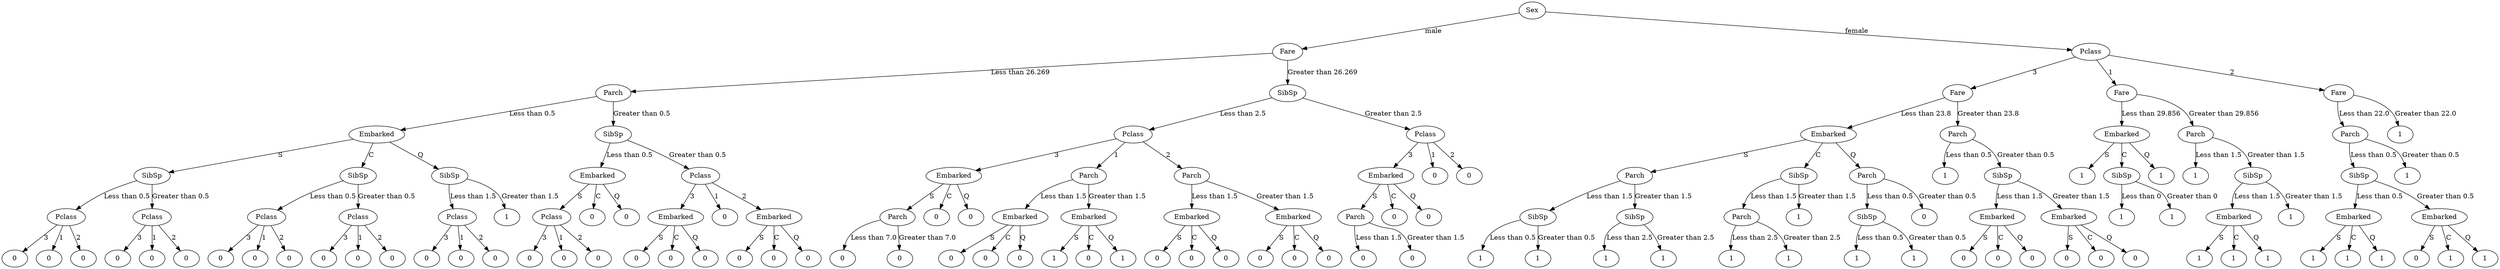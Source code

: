 digraph G {
	Sex
	Faremale [label=Fare]
	Sex -> Faremale [label=male]
	"FaremaleParchLess than" [label=Parch]
	Faremale -> "FaremaleParchLess than" [label="Less than 26.269"]
	"FaremaleParchLess thanEmbarkedLess than" [label=Embarked]
	"FaremaleParchLess than" -> "FaremaleParchLess thanEmbarkedLess than" [label="Less than 0.5"]
	"FaremaleParchLess thanEmbarkedLess thanSibSpS" [label=SibSp]
	"FaremaleParchLess thanEmbarkedLess than" -> "FaremaleParchLess thanEmbarkedLess thanSibSpS" [label=S]
	"FaremaleParchLess thanEmbarkedLess thanSibSpSPclassLess than" [label=Pclass]
	"FaremaleParchLess thanEmbarkedLess thanSibSpS" -> "FaremaleParchLess thanEmbarkedLess thanSibSpSPclassLess than" [label="Less than 0.5"]
	"FaremaleParchLess thanEmbarkedLess thanSibSpSPclassLess than30" [label=0]
	"FaremaleParchLess thanEmbarkedLess thanSibSpSPclassLess than" -> "FaremaleParchLess thanEmbarkedLess thanSibSpSPclassLess than30" [label=3]
	"FaremaleParchLess thanEmbarkedLess thanSibSpSPclassLess than10" [label=0]
	"FaremaleParchLess thanEmbarkedLess thanSibSpSPclassLess than" -> "FaremaleParchLess thanEmbarkedLess thanSibSpSPclassLess than10" [label=1]
	"FaremaleParchLess thanEmbarkedLess thanSibSpSPclassLess than20" [label=0]
	"FaremaleParchLess thanEmbarkedLess thanSibSpSPclassLess than" -> "FaremaleParchLess thanEmbarkedLess thanSibSpSPclassLess than20" [label=2]
	"FaremaleParchLess thanEmbarkedLess thanSibSpSPclassGreater than" [label=Pclass]
	"FaremaleParchLess thanEmbarkedLess thanSibSpS" -> "FaremaleParchLess thanEmbarkedLess thanSibSpSPclassGreater than" [label="Greater than 0.5"]
	"FaremaleParchLess thanEmbarkedLess thanSibSpSPclassGreater than30" [label=0]
	"FaremaleParchLess thanEmbarkedLess thanSibSpSPclassGreater than" -> "FaremaleParchLess thanEmbarkedLess thanSibSpSPclassGreater than30" [label=3]
	"FaremaleParchLess thanEmbarkedLess thanSibSpSPclassGreater than10" [label=0]
	"FaremaleParchLess thanEmbarkedLess thanSibSpSPclassGreater than" -> "FaremaleParchLess thanEmbarkedLess thanSibSpSPclassGreater than10" [label=1]
	"FaremaleParchLess thanEmbarkedLess thanSibSpSPclassGreater than20" [label=0]
	"FaremaleParchLess thanEmbarkedLess thanSibSpSPclassGreater than" -> "FaremaleParchLess thanEmbarkedLess thanSibSpSPclassGreater than20" [label=2]
	"FaremaleParchLess thanEmbarkedLess thanSibSpC" [label=SibSp]
	"FaremaleParchLess thanEmbarkedLess than" -> "FaremaleParchLess thanEmbarkedLess thanSibSpC" [label=C]
	"FaremaleParchLess thanEmbarkedLess thanSibSpCPclassLess than" [label=Pclass]
	"FaremaleParchLess thanEmbarkedLess thanSibSpC" -> "FaremaleParchLess thanEmbarkedLess thanSibSpCPclassLess than" [label="Less than 0.5"]
	"FaremaleParchLess thanEmbarkedLess thanSibSpCPclassLess than30" [label=0]
	"FaremaleParchLess thanEmbarkedLess thanSibSpCPclassLess than" -> "FaremaleParchLess thanEmbarkedLess thanSibSpCPclassLess than30" [label=3]
	"FaremaleParchLess thanEmbarkedLess thanSibSpCPclassLess than10" [label=0]
	"FaremaleParchLess thanEmbarkedLess thanSibSpCPclassLess than" -> "FaremaleParchLess thanEmbarkedLess thanSibSpCPclassLess than10" [label=1]
	"FaremaleParchLess thanEmbarkedLess thanSibSpCPclassLess than20" [label=0]
	"FaremaleParchLess thanEmbarkedLess thanSibSpCPclassLess than" -> "FaremaleParchLess thanEmbarkedLess thanSibSpCPclassLess than20" [label=2]
	"FaremaleParchLess thanEmbarkedLess thanSibSpCPclassGreater than" [label=Pclass]
	"FaremaleParchLess thanEmbarkedLess thanSibSpC" -> "FaremaleParchLess thanEmbarkedLess thanSibSpCPclassGreater than" [label="Greater than 0.5"]
	"FaremaleParchLess thanEmbarkedLess thanSibSpCPclassGreater than30" [label=0]
	"FaremaleParchLess thanEmbarkedLess thanSibSpCPclassGreater than" -> "FaremaleParchLess thanEmbarkedLess thanSibSpCPclassGreater than30" [label=3]
	"FaremaleParchLess thanEmbarkedLess thanSibSpCPclassGreater than10" [label=0]
	"FaremaleParchLess thanEmbarkedLess thanSibSpCPclassGreater than" -> "FaremaleParchLess thanEmbarkedLess thanSibSpCPclassGreater than10" [label=1]
	"FaremaleParchLess thanEmbarkedLess thanSibSpCPclassGreater than20" [label=0]
	"FaremaleParchLess thanEmbarkedLess thanSibSpCPclassGreater than" -> "FaremaleParchLess thanEmbarkedLess thanSibSpCPclassGreater than20" [label=2]
	"FaremaleParchLess thanEmbarkedLess thanSibSpQ" [label=SibSp]
	"FaremaleParchLess thanEmbarkedLess than" -> "FaremaleParchLess thanEmbarkedLess thanSibSpQ" [label=Q]
	"FaremaleParchLess thanEmbarkedLess thanSibSpQPclassLess than" [label=Pclass]
	"FaremaleParchLess thanEmbarkedLess thanSibSpQ" -> "FaremaleParchLess thanEmbarkedLess thanSibSpQPclassLess than" [label="Less than 1.5"]
	"FaremaleParchLess thanEmbarkedLess thanSibSpQPclassLess than30" [label=0]
	"FaremaleParchLess thanEmbarkedLess thanSibSpQPclassLess than" -> "FaremaleParchLess thanEmbarkedLess thanSibSpQPclassLess than30" [label=3]
	"FaremaleParchLess thanEmbarkedLess thanSibSpQPclassLess than10" [label=0]
	"FaremaleParchLess thanEmbarkedLess thanSibSpQPclassLess than" -> "FaremaleParchLess thanEmbarkedLess thanSibSpQPclassLess than10" [label=1]
	"FaremaleParchLess thanEmbarkedLess thanSibSpQPclassLess than20" [label=0]
	"FaremaleParchLess thanEmbarkedLess thanSibSpQPclassLess than" -> "FaremaleParchLess thanEmbarkedLess thanSibSpQPclassLess than20" [label=2]
	"FaremaleParchLess thanEmbarkedLess thanSibSpQGreater than1" [label=1]
	"FaremaleParchLess thanEmbarkedLess thanSibSpQ" -> "FaremaleParchLess thanEmbarkedLess thanSibSpQGreater than1" [label="Greater than 1.5"]
	"FaremaleParchLess thanSibSpGreater than" [label=SibSp]
	"FaremaleParchLess than" -> "FaremaleParchLess thanSibSpGreater than" [label="Greater than 0.5"]
	"FaremaleParchLess thanSibSpGreater thanEmbarkedLess than" [label=Embarked]
	"FaremaleParchLess thanSibSpGreater than" -> "FaremaleParchLess thanSibSpGreater thanEmbarkedLess than" [label="Less than 0.5"]
	"FaremaleParchLess thanSibSpGreater thanEmbarkedLess thanPclassS" [label=Pclass]
	"FaremaleParchLess thanSibSpGreater thanEmbarkedLess than" -> "FaremaleParchLess thanSibSpGreater thanEmbarkedLess thanPclassS" [label=S]
	"FaremaleParchLess thanSibSpGreater thanEmbarkedLess thanPclassS30" [label=0]
	"FaremaleParchLess thanSibSpGreater thanEmbarkedLess thanPclassS" -> "FaremaleParchLess thanSibSpGreater thanEmbarkedLess thanPclassS30" [label=3]
	"FaremaleParchLess thanSibSpGreater thanEmbarkedLess thanPclassS10" [label=0]
	"FaremaleParchLess thanSibSpGreater thanEmbarkedLess thanPclassS" -> "FaremaleParchLess thanSibSpGreater thanEmbarkedLess thanPclassS10" [label=1]
	"FaremaleParchLess thanSibSpGreater thanEmbarkedLess thanPclassS20" [label=0]
	"FaremaleParchLess thanSibSpGreater thanEmbarkedLess thanPclassS" -> "FaremaleParchLess thanSibSpGreater thanEmbarkedLess thanPclassS20" [label=2]
	"FaremaleParchLess thanSibSpGreater thanEmbarkedLess thanC0" [label=0]
	"FaremaleParchLess thanSibSpGreater thanEmbarkedLess than" -> "FaremaleParchLess thanSibSpGreater thanEmbarkedLess thanC0" [label=C]
	"FaremaleParchLess thanSibSpGreater thanEmbarkedLess thanQ0" [label=0]
	"FaremaleParchLess thanSibSpGreater thanEmbarkedLess than" -> "FaremaleParchLess thanSibSpGreater thanEmbarkedLess thanQ0" [label=Q]
	"FaremaleParchLess thanSibSpGreater thanPclassGreater than" [label=Pclass]
	"FaremaleParchLess thanSibSpGreater than" -> "FaremaleParchLess thanSibSpGreater thanPclassGreater than" [label="Greater than 0.5"]
	"FaremaleParchLess thanSibSpGreater thanPclassGreater thanEmbarked3" [label=Embarked]
	"FaremaleParchLess thanSibSpGreater thanPclassGreater than" -> "FaremaleParchLess thanSibSpGreater thanPclassGreater thanEmbarked3" [label=3]
	"FaremaleParchLess thanSibSpGreater thanPclassGreater thanEmbarked3S0" [label=0]
	"FaremaleParchLess thanSibSpGreater thanPclassGreater thanEmbarked3" -> "FaremaleParchLess thanSibSpGreater thanPclassGreater thanEmbarked3S0" [label=S]
	"FaremaleParchLess thanSibSpGreater thanPclassGreater thanEmbarked3C0" [label=0]
	"FaremaleParchLess thanSibSpGreater thanPclassGreater thanEmbarked3" -> "FaremaleParchLess thanSibSpGreater thanPclassGreater thanEmbarked3C0" [label=C]
	"FaremaleParchLess thanSibSpGreater thanPclassGreater thanEmbarked3Q0" [label=0]
	"FaremaleParchLess thanSibSpGreater thanPclassGreater thanEmbarked3" -> "FaremaleParchLess thanSibSpGreater thanPclassGreater thanEmbarked3Q0" [label=Q]
	"FaremaleParchLess thanSibSpGreater thanPclassGreater than10" [label=0]
	"FaremaleParchLess thanSibSpGreater thanPclassGreater than" -> "FaremaleParchLess thanSibSpGreater thanPclassGreater than10" [label=1]
	"FaremaleParchLess thanSibSpGreater thanPclassGreater thanEmbarked2" [label=Embarked]
	"FaremaleParchLess thanSibSpGreater thanPclassGreater than" -> "FaremaleParchLess thanSibSpGreater thanPclassGreater thanEmbarked2" [label=2]
	"FaremaleParchLess thanSibSpGreater thanPclassGreater thanEmbarked2S0" [label=0]
	"FaremaleParchLess thanSibSpGreater thanPclassGreater thanEmbarked2" -> "FaremaleParchLess thanSibSpGreater thanPclassGreater thanEmbarked2S0" [label=S]
	"FaremaleParchLess thanSibSpGreater thanPclassGreater thanEmbarked2C0" [label=0]
	"FaremaleParchLess thanSibSpGreater thanPclassGreater thanEmbarked2" -> "FaremaleParchLess thanSibSpGreater thanPclassGreater thanEmbarked2C0" [label=C]
	"FaremaleParchLess thanSibSpGreater thanPclassGreater thanEmbarked2Q0" [label=0]
	"FaremaleParchLess thanSibSpGreater thanPclassGreater thanEmbarked2" -> "FaremaleParchLess thanSibSpGreater thanPclassGreater thanEmbarked2Q0" [label=Q]
	"FaremaleSibSpGreater than" [label=SibSp]
	Faremale -> "FaremaleSibSpGreater than" [label="Greater than 26.269"]
	"FaremaleSibSpGreater thanPclassLess than" [label=Pclass]
	"FaremaleSibSpGreater than" -> "FaremaleSibSpGreater thanPclassLess than" [label="Less than 2.5"]
	"FaremaleSibSpGreater thanPclassLess thanEmbarked3" [label=Embarked]
	"FaremaleSibSpGreater thanPclassLess than" -> "FaremaleSibSpGreater thanPclassLess thanEmbarked3" [label=3]
	"FaremaleSibSpGreater thanPclassLess thanEmbarked3ParchS" [label=Parch]
	"FaremaleSibSpGreater thanPclassLess thanEmbarked3" -> "FaremaleSibSpGreater thanPclassLess thanEmbarked3ParchS" [label=S]
	"FaremaleSibSpGreater thanPclassLess thanEmbarked3ParchSLess than0" [label=0]
	"FaremaleSibSpGreater thanPclassLess thanEmbarked3ParchS" -> "FaremaleSibSpGreater thanPclassLess thanEmbarked3ParchSLess than0" [label="Less than 7.0"]
	"FaremaleSibSpGreater thanPclassLess thanEmbarked3ParchSGreater than0" [label=0]
	"FaremaleSibSpGreater thanPclassLess thanEmbarked3ParchS" -> "FaremaleSibSpGreater thanPclassLess thanEmbarked3ParchSGreater than0" [label="Greater than 7.0"]
	"FaremaleSibSpGreater thanPclassLess thanEmbarked3C0" [label=0]
	"FaremaleSibSpGreater thanPclassLess thanEmbarked3" -> "FaremaleSibSpGreater thanPclassLess thanEmbarked3C0" [label=C]
	"FaremaleSibSpGreater thanPclassLess thanEmbarked3Q0" [label=0]
	"FaremaleSibSpGreater thanPclassLess thanEmbarked3" -> "FaremaleSibSpGreater thanPclassLess thanEmbarked3Q0" [label=Q]
	"FaremaleSibSpGreater thanPclassLess thanParch1" [label=Parch]
	"FaremaleSibSpGreater thanPclassLess than" -> "FaremaleSibSpGreater thanPclassLess thanParch1" [label=1]
	"FaremaleSibSpGreater thanPclassLess thanParch1EmbarkedLess than" [label=Embarked]
	"FaremaleSibSpGreater thanPclassLess thanParch1" -> "FaremaleSibSpGreater thanPclassLess thanParch1EmbarkedLess than" [label="Less than 1.5"]
	"FaremaleSibSpGreater thanPclassLess thanParch1EmbarkedLess thanS0" [label=0]
	"FaremaleSibSpGreater thanPclassLess thanParch1EmbarkedLess than" -> "FaremaleSibSpGreater thanPclassLess thanParch1EmbarkedLess thanS0" [label=S]
	"FaremaleSibSpGreater thanPclassLess thanParch1EmbarkedLess thanC0" [label=0]
	"FaremaleSibSpGreater thanPclassLess thanParch1EmbarkedLess than" -> "FaremaleSibSpGreater thanPclassLess thanParch1EmbarkedLess thanC0" [label=C]
	"FaremaleSibSpGreater thanPclassLess thanParch1EmbarkedLess thanQ0" [label=0]
	"FaremaleSibSpGreater thanPclassLess thanParch1EmbarkedLess than" -> "FaremaleSibSpGreater thanPclassLess thanParch1EmbarkedLess thanQ0" [label=Q]
	"FaremaleSibSpGreater thanPclassLess thanParch1EmbarkedGreater than" [label=Embarked]
	"FaremaleSibSpGreater thanPclassLess thanParch1" -> "FaremaleSibSpGreater thanPclassLess thanParch1EmbarkedGreater than" [label="Greater than 1.5"]
	"FaremaleSibSpGreater thanPclassLess thanParch1EmbarkedGreater thanS1" [label=1]
	"FaremaleSibSpGreater thanPclassLess thanParch1EmbarkedGreater than" -> "FaremaleSibSpGreater thanPclassLess thanParch1EmbarkedGreater thanS1" [label=S]
	"FaremaleSibSpGreater thanPclassLess thanParch1EmbarkedGreater thanC0" [label=0]
	"FaremaleSibSpGreater thanPclassLess thanParch1EmbarkedGreater than" -> "FaremaleSibSpGreater thanPclassLess thanParch1EmbarkedGreater thanC0" [label=C]
	"FaremaleSibSpGreater thanPclassLess thanParch1EmbarkedGreater thanQ1" [label=1]
	"FaremaleSibSpGreater thanPclassLess thanParch1EmbarkedGreater than" -> "FaremaleSibSpGreater thanPclassLess thanParch1EmbarkedGreater thanQ1" [label=Q]
	"FaremaleSibSpGreater thanPclassLess thanParch2" [label=Parch]
	"FaremaleSibSpGreater thanPclassLess than" -> "FaremaleSibSpGreater thanPclassLess thanParch2" [label=2]
	"FaremaleSibSpGreater thanPclassLess thanParch2EmbarkedLess than" [label=Embarked]
	"FaremaleSibSpGreater thanPclassLess thanParch2" -> "FaremaleSibSpGreater thanPclassLess thanParch2EmbarkedLess than" [label="Less than 1.5"]
	"FaremaleSibSpGreater thanPclassLess thanParch2EmbarkedLess thanS0" [label=0]
	"FaremaleSibSpGreater thanPclassLess thanParch2EmbarkedLess than" -> "FaremaleSibSpGreater thanPclassLess thanParch2EmbarkedLess thanS0" [label=S]
	"FaremaleSibSpGreater thanPclassLess thanParch2EmbarkedLess thanC0" [label=0]
	"FaremaleSibSpGreater thanPclassLess thanParch2EmbarkedLess than" -> "FaremaleSibSpGreater thanPclassLess thanParch2EmbarkedLess thanC0" [label=C]
	"FaremaleSibSpGreater thanPclassLess thanParch2EmbarkedLess thanQ0" [label=0]
	"FaremaleSibSpGreater thanPclassLess thanParch2EmbarkedLess than" -> "FaremaleSibSpGreater thanPclassLess thanParch2EmbarkedLess thanQ0" [label=Q]
	"FaremaleSibSpGreater thanPclassLess thanParch2EmbarkedGreater than" [label=Embarked]
	"FaremaleSibSpGreater thanPclassLess thanParch2" -> "FaremaleSibSpGreater thanPclassLess thanParch2EmbarkedGreater than" [label="Greater than 1.5"]
	"FaremaleSibSpGreater thanPclassLess thanParch2EmbarkedGreater thanS0" [label=0]
	"FaremaleSibSpGreater thanPclassLess thanParch2EmbarkedGreater than" -> "FaremaleSibSpGreater thanPclassLess thanParch2EmbarkedGreater thanS0" [label=S]
	"FaremaleSibSpGreater thanPclassLess thanParch2EmbarkedGreater thanC0" [label=0]
	"FaremaleSibSpGreater thanPclassLess thanParch2EmbarkedGreater than" -> "FaremaleSibSpGreater thanPclassLess thanParch2EmbarkedGreater thanC0" [label=C]
	"FaremaleSibSpGreater thanPclassLess thanParch2EmbarkedGreater thanQ0" [label=0]
	"FaremaleSibSpGreater thanPclassLess thanParch2EmbarkedGreater than" -> "FaremaleSibSpGreater thanPclassLess thanParch2EmbarkedGreater thanQ0" [label=Q]
	"FaremaleSibSpGreater thanPclassGreater than" [label=Pclass]
	"FaremaleSibSpGreater than" -> "FaremaleSibSpGreater thanPclassGreater than" [label="Greater than 2.5"]
	"FaremaleSibSpGreater thanPclassGreater thanEmbarked3" [label=Embarked]
	"FaremaleSibSpGreater thanPclassGreater than" -> "FaremaleSibSpGreater thanPclassGreater thanEmbarked3" [label=3]
	"FaremaleSibSpGreater thanPclassGreater thanEmbarked3ParchS" [label=Parch]
	"FaremaleSibSpGreater thanPclassGreater thanEmbarked3" -> "FaremaleSibSpGreater thanPclassGreater thanEmbarked3ParchS" [label=S]
	"FaremaleSibSpGreater thanPclassGreater thanEmbarked3ParchSLess than0" [label=0]
	"FaremaleSibSpGreater thanPclassGreater thanEmbarked3ParchS" -> "FaremaleSibSpGreater thanPclassGreater thanEmbarked3ParchSLess than0" [label="Less than 1.5"]
	"FaremaleSibSpGreater thanPclassGreater thanEmbarked3ParchSGreater than0" [label=0]
	"FaremaleSibSpGreater thanPclassGreater thanEmbarked3ParchS" -> "FaremaleSibSpGreater thanPclassGreater thanEmbarked3ParchSGreater than0" [label="Greater than 1.5"]
	"FaremaleSibSpGreater thanPclassGreater thanEmbarked3C0" [label=0]
	"FaremaleSibSpGreater thanPclassGreater thanEmbarked3" -> "FaremaleSibSpGreater thanPclassGreater thanEmbarked3C0" [label=C]
	"FaremaleSibSpGreater thanPclassGreater thanEmbarked3Q0" [label=0]
	"FaremaleSibSpGreater thanPclassGreater thanEmbarked3" -> "FaremaleSibSpGreater thanPclassGreater thanEmbarked3Q0" [label=Q]
	"FaremaleSibSpGreater thanPclassGreater than10" [label=0]
	"FaremaleSibSpGreater thanPclassGreater than" -> "FaremaleSibSpGreater thanPclassGreater than10" [label=1]
	"FaremaleSibSpGreater thanPclassGreater than20" [label=0]
	"FaremaleSibSpGreater thanPclassGreater than" -> "FaremaleSibSpGreater thanPclassGreater than20" [label=2]
	Pclassfemale [label=Pclass]
	Sex -> Pclassfemale [label=female]
	PclassfemaleFare3 [label=Fare]
	Pclassfemale -> PclassfemaleFare3 [label=3]
	"PclassfemaleFare3EmbarkedLess than" [label=Embarked]
	PclassfemaleFare3 -> "PclassfemaleFare3EmbarkedLess than" [label="Less than 23.8"]
	"PclassfemaleFare3EmbarkedLess thanParchS" [label=Parch]
	"PclassfemaleFare3EmbarkedLess than" -> "PclassfemaleFare3EmbarkedLess thanParchS" [label=S]
	"PclassfemaleFare3EmbarkedLess thanParchSSibSpLess than" [label=SibSp]
	"PclassfemaleFare3EmbarkedLess thanParchS" -> "PclassfemaleFare3EmbarkedLess thanParchSSibSpLess than" [label="Less than 1.5"]
	"PclassfemaleFare3EmbarkedLess thanParchSSibSpLess thanLess than1" [label=1]
	"PclassfemaleFare3EmbarkedLess thanParchSSibSpLess than" -> "PclassfemaleFare3EmbarkedLess thanParchSSibSpLess thanLess than1" [label="Less than 0.5"]
	"PclassfemaleFare3EmbarkedLess thanParchSSibSpLess thanGreater than1" [label=1]
	"PclassfemaleFare3EmbarkedLess thanParchSSibSpLess than" -> "PclassfemaleFare3EmbarkedLess thanParchSSibSpLess thanGreater than1" [label="Greater than 0.5"]
	"PclassfemaleFare3EmbarkedLess thanParchSSibSpGreater than" [label=SibSp]
	"PclassfemaleFare3EmbarkedLess thanParchS" -> "PclassfemaleFare3EmbarkedLess thanParchSSibSpGreater than" [label="Greater than 1.5"]
	"PclassfemaleFare3EmbarkedLess thanParchSSibSpGreater thanLess than1" [label=1]
	"PclassfemaleFare3EmbarkedLess thanParchSSibSpGreater than" -> "PclassfemaleFare3EmbarkedLess thanParchSSibSpGreater thanLess than1" [label="Less than 2.5"]
	"PclassfemaleFare3EmbarkedLess thanParchSSibSpGreater thanGreater than1" [label=1]
	"PclassfemaleFare3EmbarkedLess thanParchSSibSpGreater than" -> "PclassfemaleFare3EmbarkedLess thanParchSSibSpGreater thanGreater than1" [label="Greater than 2.5"]
	"PclassfemaleFare3EmbarkedLess thanSibSpC" [label=SibSp]
	"PclassfemaleFare3EmbarkedLess than" -> "PclassfemaleFare3EmbarkedLess thanSibSpC" [label=C]
	"PclassfemaleFare3EmbarkedLess thanSibSpCParchLess than" [label=Parch]
	"PclassfemaleFare3EmbarkedLess thanSibSpC" -> "PclassfemaleFare3EmbarkedLess thanSibSpCParchLess than" [label="Less than 1.5"]
	"PclassfemaleFare3EmbarkedLess thanSibSpCParchLess thanLess than1" [label=1]
	"PclassfemaleFare3EmbarkedLess thanSibSpCParchLess than" -> "PclassfemaleFare3EmbarkedLess thanSibSpCParchLess thanLess than1" [label="Less than 2.5"]
	"PclassfemaleFare3EmbarkedLess thanSibSpCParchLess thanGreater than1" [label=1]
	"PclassfemaleFare3EmbarkedLess thanSibSpCParchLess than" -> "PclassfemaleFare3EmbarkedLess thanSibSpCParchLess thanGreater than1" [label="Greater than 2.5"]
	"PclassfemaleFare3EmbarkedLess thanSibSpCGreater than1" [label=1]
	"PclassfemaleFare3EmbarkedLess thanSibSpC" -> "PclassfemaleFare3EmbarkedLess thanSibSpCGreater than1" [label="Greater than 1.5"]
	"PclassfemaleFare3EmbarkedLess thanParchQ" [label=Parch]
	"PclassfemaleFare3EmbarkedLess than" -> "PclassfemaleFare3EmbarkedLess thanParchQ" [label=Q]
	"PclassfemaleFare3EmbarkedLess thanParchQSibSpLess than" [label=SibSp]
	"PclassfemaleFare3EmbarkedLess thanParchQ" -> "PclassfemaleFare3EmbarkedLess thanParchQSibSpLess than" [label="Less than 0.5"]
	"PclassfemaleFare3EmbarkedLess thanParchQSibSpLess thanLess than1" [label=1]
	"PclassfemaleFare3EmbarkedLess thanParchQSibSpLess than" -> "PclassfemaleFare3EmbarkedLess thanParchQSibSpLess thanLess than1" [label="Less than 0.5"]
	"PclassfemaleFare3EmbarkedLess thanParchQSibSpLess thanGreater than1" [label=1]
	"PclassfemaleFare3EmbarkedLess thanParchQSibSpLess than" -> "PclassfemaleFare3EmbarkedLess thanParchQSibSpLess thanGreater than1" [label="Greater than 0.5"]
	"PclassfemaleFare3EmbarkedLess thanParchQGreater than0" [label=0]
	"PclassfemaleFare3EmbarkedLess thanParchQ" -> "PclassfemaleFare3EmbarkedLess thanParchQGreater than0" [label="Greater than 0.5"]
	"PclassfemaleFare3ParchGreater than" [label=Parch]
	PclassfemaleFare3 -> "PclassfemaleFare3ParchGreater than" [label="Greater than 23.8"]
	"PclassfemaleFare3ParchGreater thanLess than1" [label=1]
	"PclassfemaleFare3ParchGreater than" -> "PclassfemaleFare3ParchGreater thanLess than1" [label="Less than 0.5"]
	"PclassfemaleFare3ParchGreater thanSibSpGreater than" [label=SibSp]
	"PclassfemaleFare3ParchGreater than" -> "PclassfemaleFare3ParchGreater thanSibSpGreater than" [label="Greater than 0.5"]
	"PclassfemaleFare3ParchGreater thanSibSpGreater thanEmbarkedLess than" [label=Embarked]
	"PclassfemaleFare3ParchGreater thanSibSpGreater than" -> "PclassfemaleFare3ParchGreater thanSibSpGreater thanEmbarkedLess than" [label="Less than 1.5"]
	"PclassfemaleFare3ParchGreater thanSibSpGreater thanEmbarkedLess thanS0" [label=0]
	"PclassfemaleFare3ParchGreater thanSibSpGreater thanEmbarkedLess than" -> "PclassfemaleFare3ParchGreater thanSibSpGreater thanEmbarkedLess thanS0" [label=S]
	"PclassfemaleFare3ParchGreater thanSibSpGreater thanEmbarkedLess thanC0" [label=0]
	"PclassfemaleFare3ParchGreater thanSibSpGreater thanEmbarkedLess than" -> "PclassfemaleFare3ParchGreater thanSibSpGreater thanEmbarkedLess thanC0" [label=C]
	"PclassfemaleFare3ParchGreater thanSibSpGreater thanEmbarkedLess thanQ0" [label=0]
	"PclassfemaleFare3ParchGreater thanSibSpGreater thanEmbarkedLess than" -> "PclassfemaleFare3ParchGreater thanSibSpGreater thanEmbarkedLess thanQ0" [label=Q]
	"PclassfemaleFare3ParchGreater thanSibSpGreater thanEmbarkedGreater than" [label=Embarked]
	"PclassfemaleFare3ParchGreater thanSibSpGreater than" -> "PclassfemaleFare3ParchGreater thanSibSpGreater thanEmbarkedGreater than" [label="Greater than 1.5"]
	"PclassfemaleFare3ParchGreater thanSibSpGreater thanEmbarkedGreater thanS0" [label=0]
	"PclassfemaleFare3ParchGreater thanSibSpGreater thanEmbarkedGreater than" -> "PclassfemaleFare3ParchGreater thanSibSpGreater thanEmbarkedGreater thanS0" [label=S]
	"PclassfemaleFare3ParchGreater thanSibSpGreater thanEmbarkedGreater thanC0" [label=0]
	"PclassfemaleFare3ParchGreater thanSibSpGreater thanEmbarkedGreater than" -> "PclassfemaleFare3ParchGreater thanSibSpGreater thanEmbarkedGreater thanC0" [label=C]
	"PclassfemaleFare3ParchGreater thanSibSpGreater thanEmbarkedGreater thanQ0" [label=0]
	"PclassfemaleFare3ParchGreater thanSibSpGreater thanEmbarkedGreater than" -> "PclassfemaleFare3ParchGreater thanSibSpGreater thanEmbarkedGreater thanQ0" [label=Q]
	PclassfemaleFare1 [label=Fare]
	Pclassfemale -> PclassfemaleFare1 [label=1]
	"PclassfemaleFare1EmbarkedLess than" [label=Embarked]
	PclassfemaleFare1 -> "PclassfemaleFare1EmbarkedLess than" [label="Less than 29.856"]
	"PclassfemaleFare1EmbarkedLess thanS1" [label=1]
	"PclassfemaleFare1EmbarkedLess than" -> "PclassfemaleFare1EmbarkedLess thanS1" [label=S]
	"PclassfemaleFare1EmbarkedLess thanSibSpC" [label=SibSp]
	"PclassfemaleFare1EmbarkedLess than" -> "PclassfemaleFare1EmbarkedLess thanSibSpC" [label=C]
	"PclassfemaleFare1EmbarkedLess thanSibSpCLess than1" [label=1]
	"PclassfemaleFare1EmbarkedLess thanSibSpC" -> "PclassfemaleFare1EmbarkedLess thanSibSpCLess than1" [label="Less than 0"]
	"PclassfemaleFare1EmbarkedLess thanSibSpCGreater than1" [label=1]
	"PclassfemaleFare1EmbarkedLess thanSibSpC" -> "PclassfemaleFare1EmbarkedLess thanSibSpCGreater than1" [label="Greater than 0"]
	"PclassfemaleFare1EmbarkedLess thanQ1" [label=1]
	"PclassfemaleFare1EmbarkedLess than" -> "PclassfemaleFare1EmbarkedLess thanQ1" [label=Q]
	"PclassfemaleFare1ParchGreater than" [label=Parch]
	PclassfemaleFare1 -> "PclassfemaleFare1ParchGreater than" [label="Greater than 29.856"]
	"PclassfemaleFare1ParchGreater thanLess than1" [label=1]
	"PclassfemaleFare1ParchGreater than" -> "PclassfemaleFare1ParchGreater thanLess than1" [label="Less than 1.5"]
	"PclassfemaleFare1ParchGreater thanSibSpGreater than" [label=SibSp]
	"PclassfemaleFare1ParchGreater than" -> "PclassfemaleFare1ParchGreater thanSibSpGreater than" [label="Greater than 1.5"]
	"PclassfemaleFare1ParchGreater thanSibSpGreater thanEmbarkedLess than" [label=Embarked]
	"PclassfemaleFare1ParchGreater thanSibSpGreater than" -> "PclassfemaleFare1ParchGreater thanSibSpGreater thanEmbarkedLess than" [label="Less than 1.5"]
	"PclassfemaleFare1ParchGreater thanSibSpGreater thanEmbarkedLess thanS1" [label=1]
	"PclassfemaleFare1ParchGreater thanSibSpGreater thanEmbarkedLess than" -> "PclassfemaleFare1ParchGreater thanSibSpGreater thanEmbarkedLess thanS1" [label=S]
	"PclassfemaleFare1ParchGreater thanSibSpGreater thanEmbarkedLess thanC1" [label=1]
	"PclassfemaleFare1ParchGreater thanSibSpGreater thanEmbarkedLess than" -> "PclassfemaleFare1ParchGreater thanSibSpGreater thanEmbarkedLess thanC1" [label=C]
	"PclassfemaleFare1ParchGreater thanSibSpGreater thanEmbarkedLess thanQ1" [label=1]
	"PclassfemaleFare1ParchGreater thanSibSpGreater thanEmbarkedLess than" -> "PclassfemaleFare1ParchGreater thanSibSpGreater thanEmbarkedLess thanQ1" [label=Q]
	"PclassfemaleFare1ParchGreater thanSibSpGreater thanGreater than1" [label=1]
	"PclassfemaleFare1ParchGreater thanSibSpGreater than" -> "PclassfemaleFare1ParchGreater thanSibSpGreater thanGreater than1" [label="Greater than 1.5"]
	PclassfemaleFare2 [label=Fare]
	Pclassfemale -> PclassfemaleFare2 [label=2]
	"PclassfemaleFare2ParchLess than" [label=Parch]
	PclassfemaleFare2 -> "PclassfemaleFare2ParchLess than" [label="Less than 22.0"]
	"PclassfemaleFare2ParchLess thanSibSpLess than" [label=SibSp]
	"PclassfemaleFare2ParchLess than" -> "PclassfemaleFare2ParchLess thanSibSpLess than" [label="Less than 0.5"]
	"PclassfemaleFare2ParchLess thanSibSpLess thanEmbarkedLess than" [label=Embarked]
	"PclassfemaleFare2ParchLess thanSibSpLess than" -> "PclassfemaleFare2ParchLess thanSibSpLess thanEmbarkedLess than" [label="Less than 0.5"]
	"PclassfemaleFare2ParchLess thanSibSpLess thanEmbarkedLess thanS1" [label=1]
	"PclassfemaleFare2ParchLess thanSibSpLess thanEmbarkedLess than" -> "PclassfemaleFare2ParchLess thanSibSpLess thanEmbarkedLess thanS1" [label=S]
	"PclassfemaleFare2ParchLess thanSibSpLess thanEmbarkedLess thanC1" [label=1]
	"PclassfemaleFare2ParchLess thanSibSpLess thanEmbarkedLess than" -> "PclassfemaleFare2ParchLess thanSibSpLess thanEmbarkedLess thanC1" [label=C]
	"PclassfemaleFare2ParchLess thanSibSpLess thanEmbarkedLess thanQ1" [label=1]
	"PclassfemaleFare2ParchLess thanSibSpLess thanEmbarkedLess than" -> "PclassfemaleFare2ParchLess thanSibSpLess thanEmbarkedLess thanQ1" [label=Q]
	"PclassfemaleFare2ParchLess thanSibSpLess thanEmbarkedGreater than" [label=Embarked]
	"PclassfemaleFare2ParchLess thanSibSpLess than" -> "PclassfemaleFare2ParchLess thanSibSpLess thanEmbarkedGreater than" [label="Greater than 0.5"]
	"PclassfemaleFare2ParchLess thanSibSpLess thanEmbarkedGreater thanS0" [label=0]
	"PclassfemaleFare2ParchLess thanSibSpLess thanEmbarkedGreater than" -> "PclassfemaleFare2ParchLess thanSibSpLess thanEmbarkedGreater thanS0" [label=S]
	"PclassfemaleFare2ParchLess thanSibSpLess thanEmbarkedGreater thanC1" [label=1]
	"PclassfemaleFare2ParchLess thanSibSpLess thanEmbarkedGreater than" -> "PclassfemaleFare2ParchLess thanSibSpLess thanEmbarkedGreater thanC1" [label=C]
	"PclassfemaleFare2ParchLess thanSibSpLess thanEmbarkedGreater thanQ1" [label=1]
	"PclassfemaleFare2ParchLess thanSibSpLess thanEmbarkedGreater than" -> "PclassfemaleFare2ParchLess thanSibSpLess thanEmbarkedGreater thanQ1" [label=Q]
	"PclassfemaleFare2ParchLess thanGreater than1" [label=1]
	"PclassfemaleFare2ParchLess than" -> "PclassfemaleFare2ParchLess thanGreater than1" [label="Greater than 0.5"]
	"PclassfemaleFare2Greater than1" [label=1]
	PclassfemaleFare2 -> "PclassfemaleFare2Greater than1" [label="Greater than 22.0"]
}

